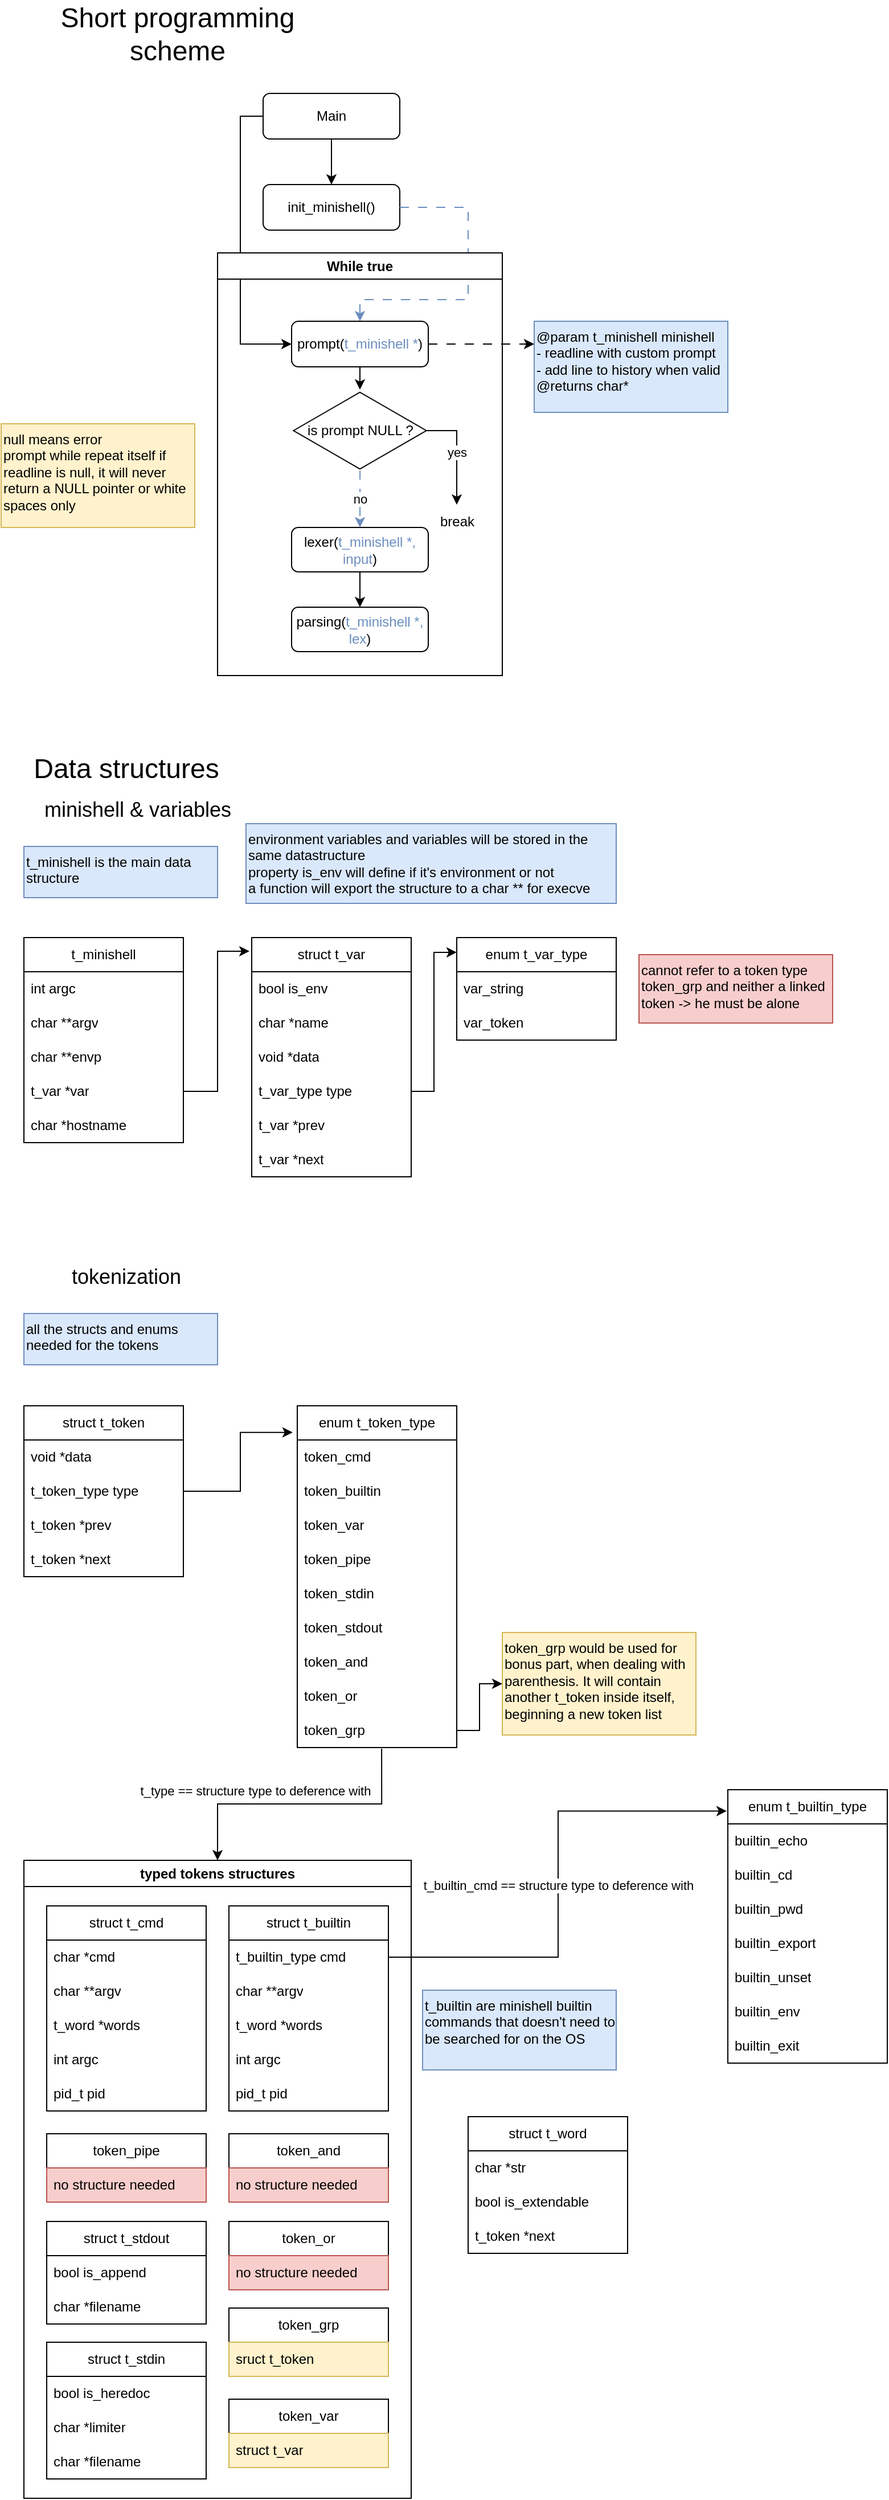 <mxfile compressed="true">
    <diagram id="C5RBs43oDa-KdzZeNtuy" name="Page-1">
        <mxGraphModel dx="1856" dy="857" grid="1" gridSize="10" guides="1" tooltips="1" connect="1" arrows="1" fold="1" page="1" pageScale="1" pageWidth="827" pageHeight="1169" math="0" shadow="0">
            <root>
                <mxCell id="WIyWlLk6GJQsqaUBKTNV-0"/>
                <mxCell id="WIyWlLk6GJQsqaUBKTNV-1" parent="WIyWlLk6GJQsqaUBKTNV-0"/>
                <mxCell id="8lIrnG6Qchuyu_sO5e7m-0" style="edgeStyle=orthogonalEdgeStyle;rounded=0;orthogonalLoop=1;jettySize=auto;html=1;entryX=0.5;entryY=0;entryDx=0;entryDy=0;" parent="WIyWlLk6GJQsqaUBKTNV-1" source="8lIrnG6Qchuyu_sO5e7m-2" target="8lIrnG6Qchuyu_sO5e7m-3" edge="1">
                    <mxGeometry relative="1" as="geometry"/>
                </mxCell>
                <mxCell id="8lIrnG6Qchuyu_sO5e7m-1" style="edgeStyle=orthogonalEdgeStyle;rounded=0;orthogonalLoop=1;jettySize=auto;html=1;entryX=0;entryY=0.5;entryDx=0;entryDy=0;" parent="WIyWlLk6GJQsqaUBKTNV-1" source="8lIrnG6Qchuyu_sO5e7m-2" target="8lIrnG6Qchuyu_sO5e7m-8" edge="1">
                    <mxGeometry relative="1" as="geometry">
                        <Array as="points">
                            <mxPoint x="230" y="159"/>
                            <mxPoint x="230" y="359"/>
                        </Array>
                    </mxGeometry>
                </mxCell>
                <mxCell id="8lIrnG6Qchuyu_sO5e7m-2" value="Main" style="rounded=1;whiteSpace=wrap;html=1;fontSize=12;glass=0;strokeWidth=1;shadow=0;" parent="WIyWlLk6GJQsqaUBKTNV-1" vertex="1">
                    <mxGeometry x="250" y="139" width="120" height="40" as="geometry"/>
                </mxCell>
                <mxCell id="8lIrnG6Qchuyu_sO5e7m-3" value="init_minishell()" style="rounded=1;whiteSpace=wrap;html=1;fontSize=12;glass=0;strokeWidth=1;shadow=0;" parent="WIyWlLk6GJQsqaUBKTNV-1" vertex="1">
                    <mxGeometry x="250" y="219" width="120" height="40" as="geometry"/>
                </mxCell>
                <mxCell id="8lIrnG6Qchuyu_sO5e7m-4" style="edgeStyle=orthogonalEdgeStyle;rounded=0;orthogonalLoop=1;jettySize=auto;html=1;entryX=0.5;entryY=0;entryDx=0;entryDy=0;dashed=1;dashPattern=8 8;fillColor=#dae8fc;strokeColor=#6c8ebf;exitX=1;exitY=0.5;exitDx=0;exitDy=0;" parent="WIyWlLk6GJQsqaUBKTNV-1" source="8lIrnG6Qchuyu_sO5e7m-3" target="8lIrnG6Qchuyu_sO5e7m-8" edge="1">
                    <mxGeometry relative="1" as="geometry">
                        <Array as="points">
                            <mxPoint x="430" y="239"/>
                            <mxPoint x="430" y="320"/>
                            <mxPoint x="335" y="320"/>
                        </Array>
                        <mxPoint x="490" y="279" as="sourcePoint"/>
                    </mxGeometry>
                </mxCell>
                <mxCell id="8lIrnG6Qchuyu_sO5e7m-5" value="&lt;div&gt;@param t_minishell minishell&lt;/div&gt;- readline with custom prompt&lt;div&gt;- add line to history when valid&lt;/div&gt;&lt;div&gt;@returns char*&lt;/div&gt;" style="rounded=0;whiteSpace=wrap;html=1;fillColor=#DAE8FC;strokeColor=#6c8ebf;verticalAlign=top;align=left;" parent="WIyWlLk6GJQsqaUBKTNV-1" vertex="1">
                    <mxGeometry x="488" y="339" width="170" height="80" as="geometry"/>
                </mxCell>
                <mxCell id="8lIrnG6Qchuyu_sO5e7m-6" value="While true" style="swimlane;whiteSpace=wrap;html=1;" parent="WIyWlLk6GJQsqaUBKTNV-1" vertex="1">
                    <mxGeometry x="210" y="279" width="250" height="371" as="geometry"/>
                </mxCell>
                <mxCell id="8lIrnG6Qchuyu_sO5e7m-8" value="prompt(&lt;font color=&quot;#6c8ebf&quot;&gt;t_minishell *&lt;/font&gt;)" style="rounded=1;whiteSpace=wrap;html=1;fontSize=12;glass=0;strokeWidth=1;shadow=0;" parent="8lIrnG6Qchuyu_sO5e7m-6" vertex="1">
                    <mxGeometry x="65" y="60" width="120" height="40" as="geometry"/>
                </mxCell>
                <mxCell id="AyVhToMz0wR1LevZpcEw-10" style="edgeStyle=orthogonalEdgeStyle;rounded=0;orthogonalLoop=1;jettySize=auto;html=1;entryX=0.5;entryY=0;entryDx=0;entryDy=0;" parent="8lIrnG6Qchuyu_sO5e7m-6" source="AyVhToMz0wR1LevZpcEw-3" target="AyVhToMz0wR1LevZpcEw-4" edge="1">
                    <mxGeometry relative="1" as="geometry"/>
                </mxCell>
                <mxCell id="AyVhToMz0wR1LevZpcEw-3" value="lexer(&lt;font color=&quot;#6c8ebf&quot;&gt;t_minishell *, input&lt;/font&gt;)" style="rounded=1;whiteSpace=wrap;html=1;fontSize=12;glass=0;strokeWidth=1;shadow=0;" parent="8lIrnG6Qchuyu_sO5e7m-6" vertex="1">
                    <mxGeometry x="65" y="241" width="120" height="39" as="geometry"/>
                </mxCell>
                <mxCell id="AyVhToMz0wR1LevZpcEw-4" value="parsing(&lt;font color=&quot;#6c8ebf&quot;&gt;t_minishell *, lex&lt;/font&gt;)" style="rounded=1;whiteSpace=wrap;html=1;fontSize=12;glass=0;strokeWidth=1;shadow=0;" parent="8lIrnG6Qchuyu_sO5e7m-6" vertex="1">
                    <mxGeometry x="65" y="311" width="120" height="39" as="geometry"/>
                </mxCell>
                <mxCell id="AyVhToMz0wR1LevZpcEw-17" value="no" style="edgeStyle=orthogonalEdgeStyle;rounded=0;orthogonalLoop=1;jettySize=auto;html=1;entryX=0.5;entryY=0;entryDx=0;entryDy=0;fillColor=#dae8fc;strokeColor=#6c8ebf;dashed=1;dashPattern=8 8;" parent="8lIrnG6Qchuyu_sO5e7m-6" source="8lIrnG6Qchuyu_sO5e7m-10" target="AyVhToMz0wR1LevZpcEw-3" edge="1">
                    <mxGeometry relative="1" as="geometry"/>
                </mxCell>
                <mxCell id="AyVhToMz0wR1LevZpcEw-20" value="yes" style="edgeStyle=orthogonalEdgeStyle;rounded=0;orthogonalLoop=1;jettySize=auto;html=1;" parent="8lIrnG6Qchuyu_sO5e7m-6" source="8lIrnG6Qchuyu_sO5e7m-10" target="AyVhToMz0wR1LevZpcEw-15" edge="1">
                    <mxGeometry relative="1" as="geometry"/>
                </mxCell>
                <mxCell id="8lIrnG6Qchuyu_sO5e7m-10" value="is prompt NULL ?" style="html=1;whiteSpace=wrap;aspect=fixed;shape=isoRectangle;" parent="8lIrnG6Qchuyu_sO5e7m-6" vertex="1">
                    <mxGeometry x="66.66" y="121" width="116.67" height="70" as="geometry"/>
                </mxCell>
                <mxCell id="AyVhToMz0wR1LevZpcEw-13" style="edgeStyle=orthogonalEdgeStyle;rounded=0;orthogonalLoop=1;jettySize=auto;html=1;entryX=0.504;entryY=-0.021;entryDx=0;entryDy=0;entryPerimeter=0;" parent="8lIrnG6Qchuyu_sO5e7m-6" source="8lIrnG6Qchuyu_sO5e7m-8" target="8lIrnG6Qchuyu_sO5e7m-10" edge="1">
                    <mxGeometry relative="1" as="geometry"/>
                </mxCell>
                <mxCell id="AyVhToMz0wR1LevZpcEw-15" value="break" style="text;html=1;align=center;verticalAlign=middle;resizable=0;points=[];autosize=1;strokeColor=none;fillColor=none;" parent="8lIrnG6Qchuyu_sO5e7m-6" vertex="1">
                    <mxGeometry x="185" y="221" width="50" height="30" as="geometry"/>
                </mxCell>
                <mxCell id="8lIrnG6Qchuyu_sO5e7m-12" style="edgeStyle=orthogonalEdgeStyle;rounded=0;orthogonalLoop=1;jettySize=auto;html=1;entryX=0;entryY=0.25;entryDx=0;entryDy=0;dashed=1;dashPattern=8 8;" parent="WIyWlLk6GJQsqaUBKTNV-1" source="8lIrnG6Qchuyu_sO5e7m-8" target="8lIrnG6Qchuyu_sO5e7m-5" edge="1">
                    <mxGeometry relative="1" as="geometry"/>
                </mxCell>
                <mxCell id="8lIrnG6Qchuyu_sO5e7m-13" value="null means error&lt;div&gt;prompt while repeat itself if readline is null, it will never return a NULL pointer or white spaces only&lt;/div&gt;" style="rounded=0;whiteSpace=wrap;html=1;fillColor=#fff2cc;strokeColor=#d6b656;verticalAlign=top;align=left;" parent="WIyWlLk6GJQsqaUBKTNV-1" vertex="1">
                    <mxGeometry x="20" y="429" width="170" height="91" as="geometry"/>
                </mxCell>
                <mxCell id="8lIrnG6Qchuyu_sO5e7m-14" value="struct t_token" style="swimlane;fontStyle=0;childLayout=stackLayout;horizontal=1;startSize=30;horizontalStack=0;resizeParent=1;resizeParentMax=0;resizeLast=0;collapsible=1;marginBottom=0;whiteSpace=wrap;html=1;" parent="WIyWlLk6GJQsqaUBKTNV-1" vertex="1">
                    <mxGeometry x="40" y="1291" width="140" height="150" as="geometry"/>
                </mxCell>
                <mxCell id="8lIrnG6Qchuyu_sO5e7m-15" value="void *data" style="text;strokeColor=none;fillColor=none;align=left;verticalAlign=middle;spacingLeft=4;spacingRight=4;overflow=hidden;points=[[0,0.5],[1,0.5]];portConstraint=eastwest;rotatable=0;whiteSpace=wrap;html=1;" parent="8lIrnG6Qchuyu_sO5e7m-14" vertex="1">
                    <mxGeometry y="30" width="140" height="30" as="geometry"/>
                </mxCell>
                <mxCell id="8lIrnG6Qchuyu_sO5e7m-16" value="t_token_type type" style="text;strokeColor=none;fillColor=none;align=left;verticalAlign=middle;spacingLeft=4;spacingRight=4;overflow=hidden;points=[[0,0.5],[1,0.5]];portConstraint=eastwest;rotatable=0;whiteSpace=wrap;html=1;" parent="8lIrnG6Qchuyu_sO5e7m-14" vertex="1">
                    <mxGeometry y="60" width="140" height="30" as="geometry"/>
                </mxCell>
                <mxCell id="8lIrnG6Qchuyu_sO5e7m-17" value="t_token *prev" style="text;strokeColor=none;fillColor=none;align=left;verticalAlign=middle;spacingLeft=4;spacingRight=4;overflow=hidden;points=[[0,0.5],[1,0.5]];portConstraint=eastwest;rotatable=0;whiteSpace=wrap;html=1;" parent="8lIrnG6Qchuyu_sO5e7m-14" vertex="1">
                    <mxGeometry y="90" width="140" height="30" as="geometry"/>
                </mxCell>
                <mxCell id="8lIrnG6Qchuyu_sO5e7m-18" value="t_token *next" style="text;strokeColor=none;fillColor=none;align=left;verticalAlign=middle;spacingLeft=4;spacingRight=4;overflow=hidden;points=[[0,0.5],[1,0.5]];portConstraint=eastwest;rotatable=0;whiteSpace=wrap;html=1;" parent="8lIrnG6Qchuyu_sO5e7m-14" vertex="1">
                    <mxGeometry y="120" width="140" height="30" as="geometry"/>
                </mxCell>
                <mxCell id="8lIrnG6Qchuyu_sO5e7m-19" value="t_type == structure type to deference with" style="edgeStyle=orthogonalEdgeStyle;rounded=0;orthogonalLoop=1;jettySize=auto;html=1;entryX=0.5;entryY=0;entryDx=0;entryDy=0;exitX=0.529;exitY=1.033;exitDx=0;exitDy=0;exitPerimeter=0;" parent="WIyWlLk6GJQsqaUBKTNV-1" source="8lIrnG6Qchuyu_sO5e7m-28" target="8lIrnG6Qchuyu_sO5e7m-30" edge="1">
                    <mxGeometry x="0.316" y="-12" relative="1" as="geometry">
                        <mxPoint x="348" y="1600" as="sourcePoint"/>
                        <mxPoint as="offset"/>
                    </mxGeometry>
                </mxCell>
                <mxCell id="8lIrnG6Qchuyu_sO5e7m-20" value="enum t_token_type" style="swimlane;fontStyle=0;childLayout=stackLayout;horizontal=1;startSize=30;horizontalStack=0;resizeParent=1;resizeParentMax=0;resizeLast=0;collapsible=1;marginBottom=0;whiteSpace=wrap;html=1;" parent="WIyWlLk6GJQsqaUBKTNV-1" vertex="1">
                    <mxGeometry x="280" y="1291" width="140" height="300" as="geometry"/>
                </mxCell>
                <mxCell id="8lIrnG6Qchuyu_sO5e7m-21" value="token_cmd" style="text;strokeColor=none;fillColor=none;align=left;verticalAlign=middle;spacingLeft=4;spacingRight=4;overflow=hidden;points=[[0,0.5],[1,0.5]];portConstraint=eastwest;rotatable=0;whiteSpace=wrap;html=1;" parent="8lIrnG6Qchuyu_sO5e7m-20" vertex="1">
                    <mxGeometry y="30" width="140" height="30" as="geometry"/>
                </mxCell>
                <mxCell id="8lIrnG6Qchuyu_sO5e7m-22" value="token_builtin" style="text;strokeColor=none;fillColor=none;align=left;verticalAlign=middle;spacingLeft=4;spacingRight=4;overflow=hidden;points=[[0,0.5],[1,0.5]];portConstraint=eastwest;rotatable=0;whiteSpace=wrap;html=1;" parent="8lIrnG6Qchuyu_sO5e7m-20" vertex="1">
                    <mxGeometry y="60" width="140" height="30" as="geometry"/>
                </mxCell>
                <mxCell id="8lIrnG6Qchuyu_sO5e7m-92" value="token_var" style="text;strokeColor=none;fillColor=none;align=left;verticalAlign=middle;spacingLeft=4;spacingRight=4;overflow=hidden;points=[[0,0.5],[1,0.5]];portConstraint=eastwest;rotatable=0;whiteSpace=wrap;html=1;" parent="8lIrnG6Qchuyu_sO5e7m-20" vertex="1">
                    <mxGeometry y="90" width="140" height="30" as="geometry"/>
                </mxCell>
                <mxCell id="8lIrnG6Qchuyu_sO5e7m-23" value="token_pipe" style="text;strokeColor=none;fillColor=none;align=left;verticalAlign=middle;spacingLeft=4;spacingRight=4;overflow=hidden;points=[[0,0.5],[1,0.5]];portConstraint=eastwest;rotatable=0;whiteSpace=wrap;html=1;" parent="8lIrnG6Qchuyu_sO5e7m-20" vertex="1">
                    <mxGeometry y="120" width="140" height="30" as="geometry"/>
                </mxCell>
                <mxCell id="8lIrnG6Qchuyu_sO5e7m-24" value="token_stdin" style="text;strokeColor=none;fillColor=none;align=left;verticalAlign=middle;spacingLeft=4;spacingRight=4;overflow=hidden;points=[[0,0.5],[1,0.5]];portConstraint=eastwest;rotatable=0;whiteSpace=wrap;html=1;" parent="8lIrnG6Qchuyu_sO5e7m-20" vertex="1">
                    <mxGeometry y="150" width="140" height="30" as="geometry"/>
                </mxCell>
                <mxCell id="8lIrnG6Qchuyu_sO5e7m-25" value="token_stdout" style="text;strokeColor=none;fillColor=none;align=left;verticalAlign=middle;spacingLeft=4;spacingRight=4;overflow=hidden;points=[[0,0.5],[1,0.5]];portConstraint=eastwest;rotatable=0;whiteSpace=wrap;html=1;" parent="8lIrnG6Qchuyu_sO5e7m-20" vertex="1">
                    <mxGeometry y="180" width="140" height="30" as="geometry"/>
                </mxCell>
                <mxCell id="8lIrnG6Qchuyu_sO5e7m-26" value="token_and" style="text;strokeColor=none;fillColor=none;align=left;verticalAlign=middle;spacingLeft=4;spacingRight=4;overflow=hidden;points=[[0,0.5],[1,0.5]];portConstraint=eastwest;rotatable=0;whiteSpace=wrap;html=1;" parent="8lIrnG6Qchuyu_sO5e7m-20" vertex="1">
                    <mxGeometry y="210" width="140" height="30" as="geometry"/>
                </mxCell>
                <mxCell id="8lIrnG6Qchuyu_sO5e7m-27" value="token_or" style="text;strokeColor=none;fillColor=none;align=left;verticalAlign=middle;spacingLeft=4;spacingRight=4;overflow=hidden;points=[[0,0.5],[1,0.5]];portConstraint=eastwest;rotatable=0;whiteSpace=wrap;html=1;" parent="8lIrnG6Qchuyu_sO5e7m-20" vertex="1">
                    <mxGeometry y="240" width="140" height="30" as="geometry"/>
                </mxCell>
                <mxCell id="8lIrnG6Qchuyu_sO5e7m-28" value="token_grp" style="text;strokeColor=none;fillColor=none;align=left;verticalAlign=middle;spacingLeft=4;spacingRight=4;overflow=hidden;points=[[0,0.5],[1,0.5]];portConstraint=eastwest;rotatable=0;whiteSpace=wrap;html=1;" parent="8lIrnG6Qchuyu_sO5e7m-20" vertex="1">
                    <mxGeometry y="270" width="140" height="30" as="geometry"/>
                </mxCell>
                <mxCell id="8lIrnG6Qchuyu_sO5e7m-29" value="" style="endArrow=classic;html=1;rounded=0;entryX=-0.029;entryY=0.078;entryDx=0;entryDy=0;entryPerimeter=0;exitX=1;exitY=0.5;exitDx=0;exitDy=0;edgeStyle=orthogonalEdgeStyle;" parent="WIyWlLk6GJQsqaUBKTNV-1" source="8lIrnG6Qchuyu_sO5e7m-16" target="8lIrnG6Qchuyu_sO5e7m-20" edge="1">
                    <mxGeometry width="50" height="50" relative="1" as="geometry">
                        <mxPoint x="620" y="1451" as="sourcePoint"/>
                        <mxPoint x="670" y="1401" as="targetPoint"/>
                    </mxGeometry>
                </mxCell>
                <mxCell id="8lIrnG6Qchuyu_sO5e7m-30" value="typed tokens structures" style="swimlane;whiteSpace=wrap;html=1;" parent="WIyWlLk6GJQsqaUBKTNV-1" vertex="1">
                    <mxGeometry x="40" y="1690" width="340" height="560" as="geometry"/>
                </mxCell>
                <mxCell id="8lIrnG6Qchuyu_sO5e7m-31" value="struct t_cmd" style="swimlane;fontStyle=0;childLayout=stackLayout;horizontal=1;startSize=30;horizontalStack=0;resizeParent=1;resizeParentMax=0;resizeLast=0;collapsible=1;marginBottom=0;whiteSpace=wrap;html=1;" parent="8lIrnG6Qchuyu_sO5e7m-30" vertex="1">
                    <mxGeometry x="20" y="40" width="140" height="180" as="geometry"/>
                </mxCell>
                <mxCell id="8lIrnG6Qchuyu_sO5e7m-32" value="char *cmd" style="text;strokeColor=none;fillColor=none;align=left;verticalAlign=middle;spacingLeft=4;spacingRight=4;overflow=hidden;points=[[0,0.5],[1,0.5]];portConstraint=eastwest;rotatable=0;whiteSpace=wrap;html=1;" parent="8lIrnG6Qchuyu_sO5e7m-31" vertex="1">
                    <mxGeometry y="30" width="140" height="30" as="geometry"/>
                </mxCell>
                <mxCell id="8lIrnG6Qchuyu_sO5e7m-33" value="char **argv" style="text;strokeColor=none;fillColor=none;align=left;verticalAlign=middle;spacingLeft=4;spacingRight=4;overflow=hidden;points=[[0,0.5],[1,0.5]];portConstraint=eastwest;rotatable=0;whiteSpace=wrap;html=1;" parent="8lIrnG6Qchuyu_sO5e7m-31" vertex="1">
                    <mxGeometry y="60" width="140" height="30" as="geometry"/>
                </mxCell>
                <mxCell id="19" value="t_word *words" style="text;strokeColor=none;fillColor=none;align=left;verticalAlign=middle;spacingLeft=4;spacingRight=4;overflow=hidden;points=[[0,0.5],[1,0.5]];portConstraint=eastwest;rotatable=0;whiteSpace=wrap;html=1;" vertex="1" parent="8lIrnG6Qchuyu_sO5e7m-31">
                    <mxGeometry y="90" width="140" height="30" as="geometry"/>
                </mxCell>
                <mxCell id="8lIrnG6Qchuyu_sO5e7m-34" value="int argc" style="text;strokeColor=none;fillColor=none;align=left;verticalAlign=middle;spacingLeft=4;spacingRight=4;overflow=hidden;points=[[0,0.5],[1,0.5]];portConstraint=eastwest;rotatable=0;whiteSpace=wrap;html=1;" parent="8lIrnG6Qchuyu_sO5e7m-31" vertex="1">
                    <mxGeometry y="120" width="140" height="30" as="geometry"/>
                </mxCell>
                <mxCell id="8lIrnG6Qchuyu_sO5e7m-35" value="pid_t pid" style="text;strokeColor=none;fillColor=none;align=left;verticalAlign=middle;spacingLeft=4;spacingRight=4;overflow=hidden;points=[[0,0.5],[1,0.5]];portConstraint=eastwest;rotatable=0;whiteSpace=wrap;html=1;" parent="8lIrnG6Qchuyu_sO5e7m-31" vertex="1">
                    <mxGeometry y="150" width="140" height="30" as="geometry"/>
                </mxCell>
                <mxCell id="8lIrnG6Qchuyu_sO5e7m-36" value="struct t_builtin" style="swimlane;fontStyle=0;childLayout=stackLayout;horizontal=1;startSize=30;horizontalStack=0;resizeParent=1;resizeParentMax=0;resizeLast=0;collapsible=1;marginBottom=0;whiteSpace=wrap;html=1;" parent="8lIrnG6Qchuyu_sO5e7m-30" vertex="1">
                    <mxGeometry x="180" y="40" width="140" height="180" as="geometry"/>
                </mxCell>
                <mxCell id="8lIrnG6Qchuyu_sO5e7m-37" value="t_builtin_type cmd" style="text;strokeColor=none;fillColor=none;align=left;verticalAlign=middle;spacingLeft=4;spacingRight=4;overflow=hidden;points=[[0,0.5],[1,0.5]];portConstraint=eastwest;rotatable=0;whiteSpace=wrap;html=1;" parent="8lIrnG6Qchuyu_sO5e7m-36" vertex="1">
                    <mxGeometry y="30" width="140" height="30" as="geometry"/>
                </mxCell>
                <mxCell id="8lIrnG6Qchuyu_sO5e7m-38" value="char **argv" style="text;strokeColor=none;fillColor=none;align=left;verticalAlign=middle;spacingLeft=4;spacingRight=4;overflow=hidden;points=[[0,0.5],[1,0.5]];portConstraint=eastwest;rotatable=0;whiteSpace=wrap;html=1;" parent="8lIrnG6Qchuyu_sO5e7m-36" vertex="1">
                    <mxGeometry y="60" width="140" height="30" as="geometry"/>
                </mxCell>
                <mxCell id="20" value="t_word *words" style="text;strokeColor=none;fillColor=none;align=left;verticalAlign=middle;spacingLeft=4;spacingRight=4;overflow=hidden;points=[[0,0.5],[1,0.5]];portConstraint=eastwest;rotatable=0;whiteSpace=wrap;html=1;" vertex="1" parent="8lIrnG6Qchuyu_sO5e7m-36">
                    <mxGeometry y="90" width="140" height="30" as="geometry"/>
                </mxCell>
                <mxCell id="8lIrnG6Qchuyu_sO5e7m-39" value="int argc" style="text;strokeColor=none;fillColor=none;align=left;verticalAlign=middle;spacingLeft=4;spacingRight=4;overflow=hidden;points=[[0,0.5],[1,0.5]];portConstraint=eastwest;rotatable=0;whiteSpace=wrap;html=1;" parent="8lIrnG6Qchuyu_sO5e7m-36" vertex="1">
                    <mxGeometry y="120" width="140" height="30" as="geometry"/>
                </mxCell>
                <mxCell id="8lIrnG6Qchuyu_sO5e7m-40" value="pid_t pid" style="text;strokeColor=none;fillColor=none;align=left;verticalAlign=middle;spacingLeft=4;spacingRight=4;overflow=hidden;points=[[0,0.5],[1,0.5]];portConstraint=eastwest;rotatable=0;whiteSpace=wrap;html=1;" parent="8lIrnG6Qchuyu_sO5e7m-36" vertex="1">
                    <mxGeometry y="150" width="140" height="30" as="geometry"/>
                </mxCell>
                <mxCell id="8lIrnG6Qchuyu_sO5e7m-41" value="token_pipe" style="swimlane;fontStyle=0;childLayout=stackLayout;horizontal=1;startSize=30;horizontalStack=0;resizeParent=1;resizeParentMax=0;resizeLast=0;collapsible=1;marginBottom=0;whiteSpace=wrap;html=1;" parent="8lIrnG6Qchuyu_sO5e7m-30" vertex="1">
                    <mxGeometry x="20" y="240" width="140" height="60" as="geometry"/>
                </mxCell>
                <mxCell id="8lIrnG6Qchuyu_sO5e7m-42" value="no structure needed" style="text;strokeColor=#b85450;fillColor=#f8cecc;align=left;verticalAlign=middle;spacingLeft=4;spacingRight=4;overflow=hidden;points=[[0,0.5],[1,0.5]];portConstraint=eastwest;rotatable=0;whiteSpace=wrap;html=1;" parent="8lIrnG6Qchuyu_sO5e7m-41" vertex="1">
                    <mxGeometry y="30" width="140" height="30" as="geometry"/>
                </mxCell>
                <mxCell id="8lIrnG6Qchuyu_sO5e7m-43" value="struct t_stdout" style="swimlane;fontStyle=0;childLayout=stackLayout;horizontal=1;startSize=30;horizontalStack=0;resizeParent=1;resizeParentMax=0;resizeLast=0;collapsible=1;marginBottom=0;whiteSpace=wrap;html=1;" parent="8lIrnG6Qchuyu_sO5e7m-30" vertex="1">
                    <mxGeometry x="20" y="317" width="140" height="90" as="geometry"/>
                </mxCell>
                <mxCell id="8lIrnG6Qchuyu_sO5e7m-44" value="bool is_append" style="text;strokeColor=none;fillColor=none;align=left;verticalAlign=middle;spacingLeft=4;spacingRight=4;overflow=hidden;points=[[0,0.5],[1,0.5]];portConstraint=eastwest;rotatable=0;whiteSpace=wrap;html=1;" parent="8lIrnG6Qchuyu_sO5e7m-43" vertex="1">
                    <mxGeometry y="30" width="140" height="30" as="geometry"/>
                </mxCell>
                <mxCell id="8lIrnG6Qchuyu_sO5e7m-45" value="char *filename" style="text;strokeColor=none;fillColor=none;align=left;verticalAlign=middle;spacingLeft=4;spacingRight=4;overflow=hidden;points=[[0,0.5],[1,0.5]];portConstraint=eastwest;rotatable=0;whiteSpace=wrap;html=1;" parent="8lIrnG6Qchuyu_sO5e7m-43" vertex="1">
                    <mxGeometry y="60" width="140" height="30" as="geometry"/>
                </mxCell>
                <mxCell id="8lIrnG6Qchuyu_sO5e7m-46" value="token_and" style="swimlane;fontStyle=0;childLayout=stackLayout;horizontal=1;startSize=30;horizontalStack=0;resizeParent=1;resizeParentMax=0;resizeLast=0;collapsible=1;marginBottom=0;whiteSpace=wrap;html=1;" parent="8lIrnG6Qchuyu_sO5e7m-30" vertex="1">
                    <mxGeometry x="180" y="240" width="140" height="60" as="geometry"/>
                </mxCell>
                <mxCell id="8lIrnG6Qchuyu_sO5e7m-47" value="no structure needed" style="text;strokeColor=#b85450;fillColor=#f8cecc;align=left;verticalAlign=middle;spacingLeft=4;spacingRight=4;overflow=hidden;points=[[0,0.5],[1,0.5]];portConstraint=eastwest;rotatable=0;whiteSpace=wrap;html=1;" parent="8lIrnG6Qchuyu_sO5e7m-46" vertex="1">
                    <mxGeometry y="30" width="140" height="30" as="geometry"/>
                </mxCell>
                <mxCell id="8lIrnG6Qchuyu_sO5e7m-48" value="token_or" style="swimlane;fontStyle=0;childLayout=stackLayout;horizontal=1;startSize=30;horizontalStack=0;resizeParent=1;resizeParentMax=0;resizeLast=0;collapsible=1;marginBottom=0;whiteSpace=wrap;html=1;" parent="8lIrnG6Qchuyu_sO5e7m-30" vertex="1">
                    <mxGeometry x="180" y="317" width="140" height="60" as="geometry"/>
                </mxCell>
                <mxCell id="8lIrnG6Qchuyu_sO5e7m-49" value="no structure needed" style="text;strokeColor=#b85450;fillColor=#f8cecc;align=left;verticalAlign=middle;spacingLeft=4;spacingRight=4;overflow=hidden;points=[[0,0.5],[1,0.5]];portConstraint=eastwest;rotatable=0;whiteSpace=wrap;html=1;" parent="8lIrnG6Qchuyu_sO5e7m-48" vertex="1">
                    <mxGeometry y="30" width="140" height="30" as="geometry"/>
                </mxCell>
                <mxCell id="8lIrnG6Qchuyu_sO5e7m-50" value="struct t_stdin" style="swimlane;fontStyle=0;childLayout=stackLayout;horizontal=1;startSize=30;horizontalStack=0;resizeParent=1;resizeParentMax=0;resizeLast=0;collapsible=1;marginBottom=0;whiteSpace=wrap;html=1;" parent="8lIrnG6Qchuyu_sO5e7m-30" vertex="1">
                    <mxGeometry x="20" y="423" width="140" height="120" as="geometry"/>
                </mxCell>
                <mxCell id="8lIrnG6Qchuyu_sO5e7m-51" value="bool is_heredoc" style="text;strokeColor=none;fillColor=none;align=left;verticalAlign=middle;spacingLeft=4;spacingRight=4;overflow=hidden;points=[[0,0.5],[1,0.5]];portConstraint=eastwest;rotatable=0;whiteSpace=wrap;html=1;" parent="8lIrnG6Qchuyu_sO5e7m-50" vertex="1">
                    <mxGeometry y="30" width="140" height="30" as="geometry"/>
                </mxCell>
                <mxCell id="8lIrnG6Qchuyu_sO5e7m-52" value="char *limiter" style="text;strokeColor=none;fillColor=none;align=left;verticalAlign=middle;spacingLeft=4;spacingRight=4;overflow=hidden;points=[[0,0.5],[1,0.5]];portConstraint=eastwest;rotatable=0;whiteSpace=wrap;html=1;" parent="8lIrnG6Qchuyu_sO5e7m-50" vertex="1">
                    <mxGeometry y="60" width="140" height="30" as="geometry"/>
                </mxCell>
                <mxCell id="8lIrnG6Qchuyu_sO5e7m-53" value="char *filename" style="text;strokeColor=none;fillColor=none;align=left;verticalAlign=middle;spacingLeft=4;spacingRight=4;overflow=hidden;points=[[0,0.5],[1,0.5]];portConstraint=eastwest;rotatable=0;whiteSpace=wrap;html=1;" parent="8lIrnG6Qchuyu_sO5e7m-50" vertex="1">
                    <mxGeometry y="90" width="140" height="30" as="geometry"/>
                </mxCell>
                <mxCell id="8lIrnG6Qchuyu_sO5e7m-95" value="token_grp" style="swimlane;fontStyle=0;childLayout=stackLayout;horizontal=1;startSize=30;horizontalStack=0;resizeParent=1;resizeParentMax=0;resizeLast=0;collapsible=1;marginBottom=0;whiteSpace=wrap;html=1;" parent="8lIrnG6Qchuyu_sO5e7m-30" vertex="1">
                    <mxGeometry x="180" y="393" width="140" height="60" as="geometry"/>
                </mxCell>
                <mxCell id="8lIrnG6Qchuyu_sO5e7m-96" value="sruct t_token" style="text;strokeColor=#d6b656;fillColor=#fff2cc;align=left;verticalAlign=middle;spacingLeft=4;spacingRight=4;overflow=hidden;points=[[0,0.5],[1,0.5]];portConstraint=eastwest;rotatable=0;whiteSpace=wrap;html=1;" parent="8lIrnG6Qchuyu_sO5e7m-95" vertex="1">
                    <mxGeometry y="30" width="140" height="30" as="geometry"/>
                </mxCell>
                <mxCell id="8lIrnG6Qchuyu_sO5e7m-99" value="token_var" style="swimlane;fontStyle=0;childLayout=stackLayout;horizontal=1;startSize=30;horizontalStack=0;resizeParent=1;resizeParentMax=0;resizeLast=0;collapsible=1;marginBottom=0;whiteSpace=wrap;html=1;" parent="8lIrnG6Qchuyu_sO5e7m-30" vertex="1">
                    <mxGeometry x="180" y="473" width="140" height="60" as="geometry"/>
                </mxCell>
                <mxCell id="8lIrnG6Qchuyu_sO5e7m-100" value="struct t_var" style="text;strokeColor=#d6b656;fillColor=#fff2cc;align=left;verticalAlign=middle;spacingLeft=4;spacingRight=4;overflow=hidden;points=[[0,0.5],[1,0.5]];portConstraint=eastwest;rotatable=0;whiteSpace=wrap;html=1;" parent="8lIrnG6Qchuyu_sO5e7m-99" vertex="1">
                    <mxGeometry y="30" width="140" height="30" as="geometry"/>
                </mxCell>
                <mxCell id="8lIrnG6Qchuyu_sO5e7m-54" value="enum t_builtin_type" style="swimlane;fontStyle=0;childLayout=stackLayout;horizontal=1;startSize=30;horizontalStack=0;resizeParent=1;resizeParentMax=0;resizeLast=0;collapsible=1;marginBottom=0;whiteSpace=wrap;html=1;" parent="WIyWlLk6GJQsqaUBKTNV-1" vertex="1">
                    <mxGeometry x="658" y="1628" width="140" height="240" as="geometry"/>
                </mxCell>
                <mxCell id="8lIrnG6Qchuyu_sO5e7m-55" value="builtin_echo" style="text;strokeColor=none;fillColor=none;align=left;verticalAlign=middle;spacingLeft=4;spacingRight=4;overflow=hidden;points=[[0,0.5],[1,0.5]];portConstraint=eastwest;rotatable=0;whiteSpace=wrap;html=1;" parent="8lIrnG6Qchuyu_sO5e7m-54" vertex="1">
                    <mxGeometry y="30" width="140" height="30" as="geometry"/>
                </mxCell>
                <mxCell id="8lIrnG6Qchuyu_sO5e7m-56" value="builtin_cd" style="text;strokeColor=none;fillColor=none;align=left;verticalAlign=middle;spacingLeft=4;spacingRight=4;overflow=hidden;points=[[0,0.5],[1,0.5]];portConstraint=eastwest;rotatable=0;whiteSpace=wrap;html=1;" parent="8lIrnG6Qchuyu_sO5e7m-54" vertex="1">
                    <mxGeometry y="60" width="140" height="30" as="geometry"/>
                </mxCell>
                <mxCell id="8lIrnG6Qchuyu_sO5e7m-57" value="builtin_pwd" style="text;strokeColor=none;fillColor=none;align=left;verticalAlign=middle;spacingLeft=4;spacingRight=4;overflow=hidden;points=[[0,0.5],[1,0.5]];portConstraint=eastwest;rotatable=0;whiteSpace=wrap;html=1;" parent="8lIrnG6Qchuyu_sO5e7m-54" vertex="1">
                    <mxGeometry y="90" width="140" height="30" as="geometry"/>
                </mxCell>
                <mxCell id="8lIrnG6Qchuyu_sO5e7m-58" value="builtin_export" style="text;strokeColor=none;fillColor=none;align=left;verticalAlign=middle;spacingLeft=4;spacingRight=4;overflow=hidden;points=[[0,0.5],[1,0.5]];portConstraint=eastwest;rotatable=0;whiteSpace=wrap;html=1;" parent="8lIrnG6Qchuyu_sO5e7m-54" vertex="1">
                    <mxGeometry y="120" width="140" height="30" as="geometry"/>
                </mxCell>
                <mxCell id="8lIrnG6Qchuyu_sO5e7m-59" value="builtin_unset" style="text;strokeColor=none;fillColor=none;align=left;verticalAlign=middle;spacingLeft=4;spacingRight=4;overflow=hidden;points=[[0,0.5],[1,0.5]];portConstraint=eastwest;rotatable=0;whiteSpace=wrap;html=1;" parent="8lIrnG6Qchuyu_sO5e7m-54" vertex="1">
                    <mxGeometry y="150" width="140" height="30" as="geometry"/>
                </mxCell>
                <mxCell id="8lIrnG6Qchuyu_sO5e7m-60" value="builtin_env" style="text;strokeColor=none;fillColor=none;align=left;verticalAlign=middle;spacingLeft=4;spacingRight=4;overflow=hidden;points=[[0,0.5],[1,0.5]];portConstraint=eastwest;rotatable=0;whiteSpace=wrap;html=1;" parent="8lIrnG6Qchuyu_sO5e7m-54" vertex="1">
                    <mxGeometry y="180" width="140" height="30" as="geometry"/>
                </mxCell>
                <mxCell id="8lIrnG6Qchuyu_sO5e7m-61" value="builtin_exit" style="text;strokeColor=none;fillColor=none;align=left;verticalAlign=middle;spacingLeft=4;spacingRight=4;overflow=hidden;points=[[0,0.5],[1,0.5]];portConstraint=eastwest;rotatable=0;whiteSpace=wrap;html=1;" parent="8lIrnG6Qchuyu_sO5e7m-54" vertex="1">
                    <mxGeometry y="210" width="140" height="30" as="geometry"/>
                </mxCell>
                <mxCell id="8lIrnG6Qchuyu_sO5e7m-62" value="t_builtin_cmd == structure type to deference with" style="edgeStyle=orthogonalEdgeStyle;rounded=0;orthogonalLoop=1;jettySize=auto;html=1;entryX=-0.007;entryY=0.078;entryDx=0;entryDy=0;entryPerimeter=0;" parent="WIyWlLk6GJQsqaUBKTNV-1" source="8lIrnG6Qchuyu_sO5e7m-37" target="8lIrnG6Qchuyu_sO5e7m-54" edge="1">
                    <mxGeometry relative="1" as="geometry">
                        <Array as="points">
                            <mxPoint x="509" y="1775"/>
                            <mxPoint x="509" y="1647"/>
                        </Array>
                    </mxGeometry>
                </mxCell>
                <mxCell id="8lIrnG6Qchuyu_sO5e7m-63" value="Data structures" style="text;html=1;align=center;verticalAlign=middle;whiteSpace=wrap;rounded=0;fontSize=24;" parent="WIyWlLk6GJQsqaUBKTNV-1" vertex="1">
                    <mxGeometry x="40" y="704" width="180" height="55" as="geometry"/>
                </mxCell>
                <mxCell id="8lIrnG6Qchuyu_sO5e7m-64" value="token_grp would be used for bonus part, when dealing with parenthesis. It will contain another t_token inside itself, beginning a new token list" style="rounded=0;whiteSpace=wrap;html=1;fillColor=#fff2cc;strokeColor=#d6b656;verticalAlign=top;align=left;" parent="WIyWlLk6GJQsqaUBKTNV-1" vertex="1">
                    <mxGeometry x="460" y="1490" width="170" height="90" as="geometry"/>
                </mxCell>
                <mxCell id="8lIrnG6Qchuyu_sO5e7m-65" value="t_builtin are minishell builtin commands that doesn't need to be searched for on the OS" style="rounded=0;whiteSpace=wrap;html=1;fillColor=#dae8fc;strokeColor=#6c8ebf;verticalAlign=top;align=left;" parent="WIyWlLk6GJQsqaUBKTNV-1" vertex="1">
                    <mxGeometry x="390" y="1804" width="170" height="70" as="geometry"/>
                </mxCell>
                <mxCell id="8lIrnG6Qchuyu_sO5e7m-66" value="Short programming scheme" style="text;html=1;align=center;verticalAlign=middle;whiteSpace=wrap;rounded=0;fontSize=24;" parent="WIyWlLk6GJQsqaUBKTNV-1" vertex="1">
                    <mxGeometry x="50" y="59" width="250" height="55" as="geometry"/>
                </mxCell>
                <mxCell id="8lIrnG6Qchuyu_sO5e7m-67" value="t_minishell is the main data structure" style="rounded=0;whiteSpace=wrap;html=1;fillColor=#dae8fc;strokeColor=#6c8ebf;verticalAlign=top;align=left;" parent="WIyWlLk6GJQsqaUBKTNV-1" vertex="1">
                    <mxGeometry x="40" y="800" width="170" height="45" as="geometry"/>
                </mxCell>
                <mxCell id="8lIrnG6Qchuyu_sO5e7m-68" value="all the structs and enums needed for the tokens" style="rounded=0;whiteSpace=wrap;html=1;fillColor=#dae8fc;strokeColor=#6c8ebf;verticalAlign=top;align=left;" parent="WIyWlLk6GJQsqaUBKTNV-1" vertex="1">
                    <mxGeometry x="40" y="1210" width="170" height="45" as="geometry"/>
                </mxCell>
                <mxCell id="8lIrnG6Qchuyu_sO5e7m-69" style="edgeStyle=orthogonalEdgeStyle;rounded=0;orthogonalLoop=1;jettySize=auto;html=1;entryX=0;entryY=0.5;entryDx=0;entryDy=0;" parent="WIyWlLk6GJQsqaUBKTNV-1" source="8lIrnG6Qchuyu_sO5e7m-28" target="8lIrnG6Qchuyu_sO5e7m-64" edge="1">
                    <mxGeometry relative="1" as="geometry"/>
                </mxCell>
                <mxCell id="8lIrnG6Qchuyu_sO5e7m-76" value="t_minishell" style="swimlane;fontStyle=0;childLayout=stackLayout;horizontal=1;startSize=30;horizontalStack=0;resizeParent=1;resizeParentMax=0;resizeLast=0;collapsible=1;marginBottom=0;whiteSpace=wrap;html=1;" parent="WIyWlLk6GJQsqaUBKTNV-1" vertex="1">
                    <mxGeometry x="40" y="880" width="140" height="180" as="geometry"/>
                </mxCell>
                <mxCell id="8lIrnG6Qchuyu_sO5e7m-77" value="int argc" style="text;strokeColor=none;fillColor=none;align=left;verticalAlign=middle;spacingLeft=4;spacingRight=4;overflow=hidden;points=[[0,0.5],[1,0.5]];portConstraint=eastwest;rotatable=0;whiteSpace=wrap;html=1;" parent="8lIrnG6Qchuyu_sO5e7m-76" vertex="1">
                    <mxGeometry y="30" width="140" height="30" as="geometry"/>
                </mxCell>
                <mxCell id="8lIrnG6Qchuyu_sO5e7m-78" value="char **argv" style="text;strokeColor=none;fillColor=none;align=left;verticalAlign=middle;spacingLeft=4;spacingRight=4;overflow=hidden;points=[[0,0.5],[1,0.5]];portConstraint=eastwest;rotatable=0;whiteSpace=wrap;html=1;" parent="8lIrnG6Qchuyu_sO5e7m-76" vertex="1">
                    <mxGeometry y="60" width="140" height="30" as="geometry"/>
                </mxCell>
                <mxCell id="8lIrnG6Qchuyu_sO5e7m-79" value="char **envp" style="text;strokeColor=none;fillColor=none;align=left;verticalAlign=middle;spacingLeft=4;spacingRight=4;overflow=hidden;points=[[0,0.5],[1,0.5]];portConstraint=eastwest;rotatable=0;whiteSpace=wrap;html=1;" parent="8lIrnG6Qchuyu_sO5e7m-76" vertex="1">
                    <mxGeometry y="90" width="140" height="30" as="geometry"/>
                </mxCell>
                <mxCell id="8lIrnG6Qchuyu_sO5e7m-80" value="t_var *var" style="text;strokeColor=none;fillColor=none;align=left;verticalAlign=middle;spacingLeft=4;spacingRight=4;overflow=hidden;points=[[0,0.5],[1,0.5]];portConstraint=eastwest;rotatable=0;whiteSpace=wrap;html=1;" parent="8lIrnG6Qchuyu_sO5e7m-76" vertex="1">
                    <mxGeometry y="120" width="140" height="30" as="geometry"/>
                </mxCell>
                <mxCell id="8lIrnG6Qchuyu_sO5e7m-81" value="char *hostname" style="text;strokeColor=none;fillColor=none;align=left;verticalAlign=middle;spacingLeft=4;spacingRight=4;overflow=hidden;points=[[0,0.5],[1,0.5]];portConstraint=eastwest;rotatable=0;whiteSpace=wrap;html=1;" parent="8lIrnG6Qchuyu_sO5e7m-76" vertex="1">
                    <mxGeometry y="150" width="140" height="30" as="geometry"/>
                </mxCell>
                <mxCell id="8lIrnG6Qchuyu_sO5e7m-82" style="edgeStyle=orthogonalEdgeStyle;rounded=0;orthogonalLoop=1;jettySize=auto;html=1;entryX=-0.014;entryY=0.057;entryDx=0;entryDy=0;entryPerimeter=0;" parent="WIyWlLk6GJQsqaUBKTNV-1" source="8lIrnG6Qchuyu_sO5e7m-80" target="8lIrnG6Qchuyu_sO5e7m-86" edge="1">
                    <mxGeometry relative="1" as="geometry">
                        <mxPoint x="243.04" y="893.68" as="targetPoint"/>
                    </mxGeometry>
                </mxCell>
                <mxCell id="8lIrnG6Qchuyu_sO5e7m-83" value="enum t_var_type" style="swimlane;fontStyle=0;childLayout=stackLayout;horizontal=1;startSize=30;horizontalStack=0;resizeParent=1;resizeParentMax=0;resizeLast=0;collapsible=1;marginBottom=0;whiteSpace=wrap;html=1;" parent="WIyWlLk6GJQsqaUBKTNV-1" vertex="1">
                    <mxGeometry x="420" y="880" width="140" height="90" as="geometry"/>
                </mxCell>
                <mxCell id="8lIrnG6Qchuyu_sO5e7m-84" value="var_string" style="text;strokeColor=none;fillColor=none;align=left;verticalAlign=middle;spacingLeft=4;spacingRight=4;overflow=hidden;points=[[0,0.5],[1,0.5]];portConstraint=eastwest;rotatable=0;whiteSpace=wrap;html=1;" parent="8lIrnG6Qchuyu_sO5e7m-83" vertex="1">
                    <mxGeometry y="30" width="140" height="30" as="geometry"/>
                </mxCell>
                <mxCell id="8lIrnG6Qchuyu_sO5e7m-85" value="var_token" style="text;strokeColor=none;fillColor=none;align=left;verticalAlign=middle;spacingLeft=4;spacingRight=4;overflow=hidden;points=[[0,0.5],[1,0.5]];portConstraint=eastwest;rotatable=0;whiteSpace=wrap;html=1;" parent="8lIrnG6Qchuyu_sO5e7m-83" vertex="1">
                    <mxGeometry y="60" width="140" height="30" as="geometry"/>
                </mxCell>
                <mxCell id="8lIrnG6Qchuyu_sO5e7m-94" style="edgeStyle=orthogonalEdgeStyle;rounded=0;orthogonalLoop=1;jettySize=auto;html=1;entryX=0;entryY=0.144;entryDx=0;entryDy=0;entryPerimeter=0;" parent="WIyWlLk6GJQsqaUBKTNV-1" source="8lIrnG6Qchuyu_sO5e7m-93" target="8lIrnG6Qchuyu_sO5e7m-83" edge="1">
                    <mxGeometry relative="1" as="geometry"/>
                </mxCell>
                <mxCell id="8lIrnG6Qchuyu_sO5e7m-86" value="struct t_var" style="swimlane;fontStyle=0;childLayout=stackLayout;horizontal=1;startSize=30;horizontalStack=0;resizeParent=1;resizeParentMax=0;resizeLast=0;collapsible=1;marginBottom=0;whiteSpace=wrap;html=1;" parent="WIyWlLk6GJQsqaUBKTNV-1" vertex="1">
                    <mxGeometry x="240" y="880" width="140" height="210" as="geometry"/>
                </mxCell>
                <mxCell id="8lIrnG6Qchuyu_sO5e7m-87" value="bool is_env" style="text;strokeColor=none;fillColor=none;align=left;verticalAlign=middle;spacingLeft=4;spacingRight=4;overflow=hidden;points=[[0,0.5],[1,0.5]];portConstraint=eastwest;rotatable=0;whiteSpace=wrap;html=1;" parent="8lIrnG6Qchuyu_sO5e7m-86" vertex="1">
                    <mxGeometry y="30" width="140" height="30" as="geometry"/>
                </mxCell>
                <mxCell id="8lIrnG6Qchuyu_sO5e7m-88" value="char *name" style="text;strokeColor=none;fillColor=none;align=left;verticalAlign=middle;spacingLeft=4;spacingRight=4;overflow=hidden;points=[[0,0.5],[1,0.5]];portConstraint=eastwest;rotatable=0;whiteSpace=wrap;html=1;" parent="8lIrnG6Qchuyu_sO5e7m-86" vertex="1">
                    <mxGeometry y="60" width="140" height="30" as="geometry"/>
                </mxCell>
                <mxCell id="8lIrnG6Qchuyu_sO5e7m-89" value="void *data" style="text;strokeColor=none;fillColor=none;align=left;verticalAlign=middle;spacingLeft=4;spacingRight=4;overflow=hidden;points=[[0,0.5],[1,0.5]];portConstraint=eastwest;rotatable=0;whiteSpace=wrap;html=1;" parent="8lIrnG6Qchuyu_sO5e7m-86" vertex="1">
                    <mxGeometry y="90" width="140" height="30" as="geometry"/>
                </mxCell>
                <mxCell id="8lIrnG6Qchuyu_sO5e7m-93" value="t_var_type type" style="text;strokeColor=none;fillColor=none;align=left;verticalAlign=middle;spacingLeft=4;spacingRight=4;overflow=hidden;points=[[0,0.5],[1,0.5]];portConstraint=eastwest;rotatable=0;whiteSpace=wrap;html=1;" parent="8lIrnG6Qchuyu_sO5e7m-86" vertex="1">
                    <mxGeometry y="120" width="140" height="30" as="geometry"/>
                </mxCell>
                <mxCell id="8lIrnG6Qchuyu_sO5e7m-90" value="t_var *prev" style="text;strokeColor=none;fillColor=none;align=left;verticalAlign=middle;spacingLeft=4;spacingRight=4;overflow=hidden;points=[[0,0.5],[1,0.5]];portConstraint=eastwest;rotatable=0;whiteSpace=wrap;html=1;" parent="8lIrnG6Qchuyu_sO5e7m-86" vertex="1">
                    <mxGeometry y="150" width="140" height="30" as="geometry"/>
                </mxCell>
                <mxCell id="8lIrnG6Qchuyu_sO5e7m-91" value="t_var *next" style="text;strokeColor=none;fillColor=none;align=left;verticalAlign=middle;spacingLeft=4;spacingRight=4;overflow=hidden;points=[[0,0.5],[1,0.5]];portConstraint=eastwest;rotatable=0;whiteSpace=wrap;html=1;" parent="8lIrnG6Qchuyu_sO5e7m-86" vertex="1">
                    <mxGeometry y="180" width="140" height="30" as="geometry"/>
                </mxCell>
                <mxCell id="8lIrnG6Qchuyu_sO5e7m-98" value="cannot refer to a token type token_grp and neither a linked token -&amp;gt; he must be alone" style="rounded=0;whiteSpace=wrap;html=1;fillColor=#f8cecc;strokeColor=#b85450;verticalAlign=top;align=left;" parent="WIyWlLk6GJQsqaUBKTNV-1" vertex="1">
                    <mxGeometry x="580" y="895" width="170" height="60" as="geometry"/>
                </mxCell>
                <mxCell id="8lIrnG6Qchuyu_sO5e7m-102" value="minishell &amp;amp; variables" style="text;html=1;align=center;verticalAlign=middle;whiteSpace=wrap;rounded=0;fontSize=18;" parent="WIyWlLk6GJQsqaUBKTNV-1" vertex="1">
                    <mxGeometry x="50" y="740" width="180" height="55" as="geometry"/>
                </mxCell>
                <mxCell id="8lIrnG6Qchuyu_sO5e7m-103" value="tokenization" style="text;html=1;align=center;verticalAlign=middle;whiteSpace=wrap;rounded=0;fontSize=18;" parent="WIyWlLk6GJQsqaUBKTNV-1" vertex="1">
                    <mxGeometry x="40" y="1150" width="180" height="55" as="geometry"/>
                </mxCell>
                <mxCell id="8lIrnG6Qchuyu_sO5e7m-105" value="environment variables and variables will be stored in the same datastructure&lt;div&gt;property is_env will define if it's environment or not&lt;/div&gt;&lt;div&gt;a function will export the structure to a char ** for execve&lt;/div&gt;" style="rounded=0;whiteSpace=wrap;html=1;fillColor=#dae8fc;strokeColor=#6c8ebf;verticalAlign=top;align=left;" parent="WIyWlLk6GJQsqaUBKTNV-1" vertex="1">
                    <mxGeometry x="235" y="780" width="325" height="70" as="geometry"/>
                </mxCell>
                <mxCell id="0" value="struct t_word" style="swimlane;fontStyle=0;childLayout=stackLayout;horizontal=1;startSize=30;horizontalStack=0;resizeParent=1;resizeParentMax=0;resizeLast=0;collapsible=1;marginBottom=0;whiteSpace=wrap;html=1;" vertex="1" parent="WIyWlLk6GJQsqaUBKTNV-1">
                    <mxGeometry x="430" y="1915" width="140" height="120" as="geometry"/>
                </mxCell>
                <mxCell id="1" value="char *str" style="text;strokeColor=none;fillColor=none;align=left;verticalAlign=middle;spacingLeft=4;spacingRight=4;overflow=hidden;points=[[0,0.5],[1,0.5]];portConstraint=eastwest;rotatable=0;whiteSpace=wrap;html=1;" vertex="1" parent="0">
                    <mxGeometry y="30" width="140" height="30" as="geometry"/>
                </mxCell>
                <mxCell id="5" value="bool is_extendable" style="text;strokeColor=none;fillColor=none;align=left;verticalAlign=middle;spacingLeft=4;spacingRight=4;overflow=hidden;points=[[0,0.5],[1,0.5]];portConstraint=eastwest;rotatable=0;whiteSpace=wrap;html=1;" vertex="1" parent="0">
                    <mxGeometry y="60" width="140" height="30" as="geometry"/>
                </mxCell>
                <mxCell id="4" value="t_token *next" style="text;strokeColor=none;fillColor=none;align=left;verticalAlign=middle;spacingLeft=4;spacingRight=4;overflow=hidden;points=[[0,0.5],[1,0.5]];portConstraint=eastwest;rotatable=0;whiteSpace=wrap;html=1;" vertex="1" parent="0">
                    <mxGeometry y="90" width="140" height="30" as="geometry"/>
                </mxCell>
            </root>
        </mxGraphModel>
    </diagram>
</mxfile>